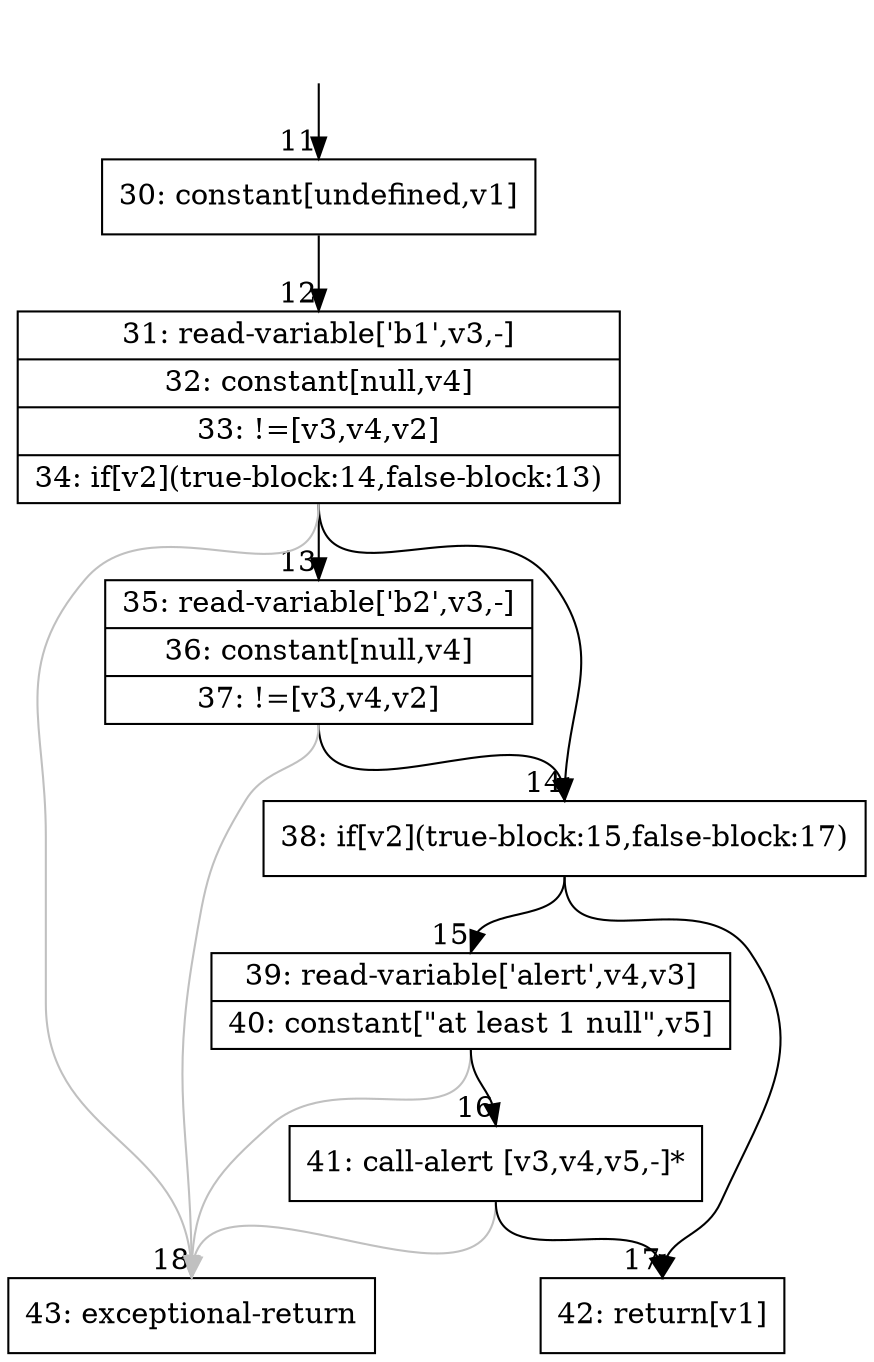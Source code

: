 digraph {
rankdir="TD"
BB_entry2[shape=none,label=""];
BB_entry2 -> BB11 [tailport=s, headport=n, headlabel="    11"]
BB11 [shape=record label="{30: constant[undefined,v1]}" ] 
BB11 -> BB12 [tailport=s, headport=n, headlabel="      12"]
BB12 [shape=record label="{31: read-variable['b1',v3,-]|32: constant[null,v4]|33: !=[v3,v4,v2]|34: if[v2](true-block:14,false-block:13)}" ] 
BB12 -> BB14 [tailport=s, headport=n, headlabel="      14"]
BB12 -> BB13 [tailport=s, headport=n, headlabel="      13"]
BB12 -> BB18 [tailport=s, headport=n, color=gray, headlabel="      18"]
BB13 [shape=record label="{35: read-variable['b2',v3,-]|36: constant[null,v4]|37: !=[v3,v4,v2]}" ] 
BB13 -> BB14 [tailport=s, headport=n]
BB13 -> BB18 [tailport=s, headport=n, color=gray]
BB14 [shape=record label="{38: if[v2](true-block:15,false-block:17)}" ] 
BB14 -> BB15 [tailport=s, headport=n, headlabel="      15"]
BB14 -> BB17 [tailport=s, headport=n, headlabel="      17"]
BB15 [shape=record label="{39: read-variable['alert',v4,v3]|40: constant[\"at least 1 null\",v5]}" ] 
BB15 -> BB16 [tailport=s, headport=n, headlabel="      16"]
BB15 -> BB18 [tailport=s, headport=n, color=gray]
BB16 [shape=record label="{41: call-alert [v3,v4,v5,-]*}" ] 
BB16 -> BB17 [tailport=s, headport=n]
BB16 -> BB18 [tailport=s, headport=n, color=gray]
BB17 [shape=record label="{42: return[v1]}" ] 
BB18 [shape=record label="{43: exceptional-return}" ] 
//#$~ 19
}
